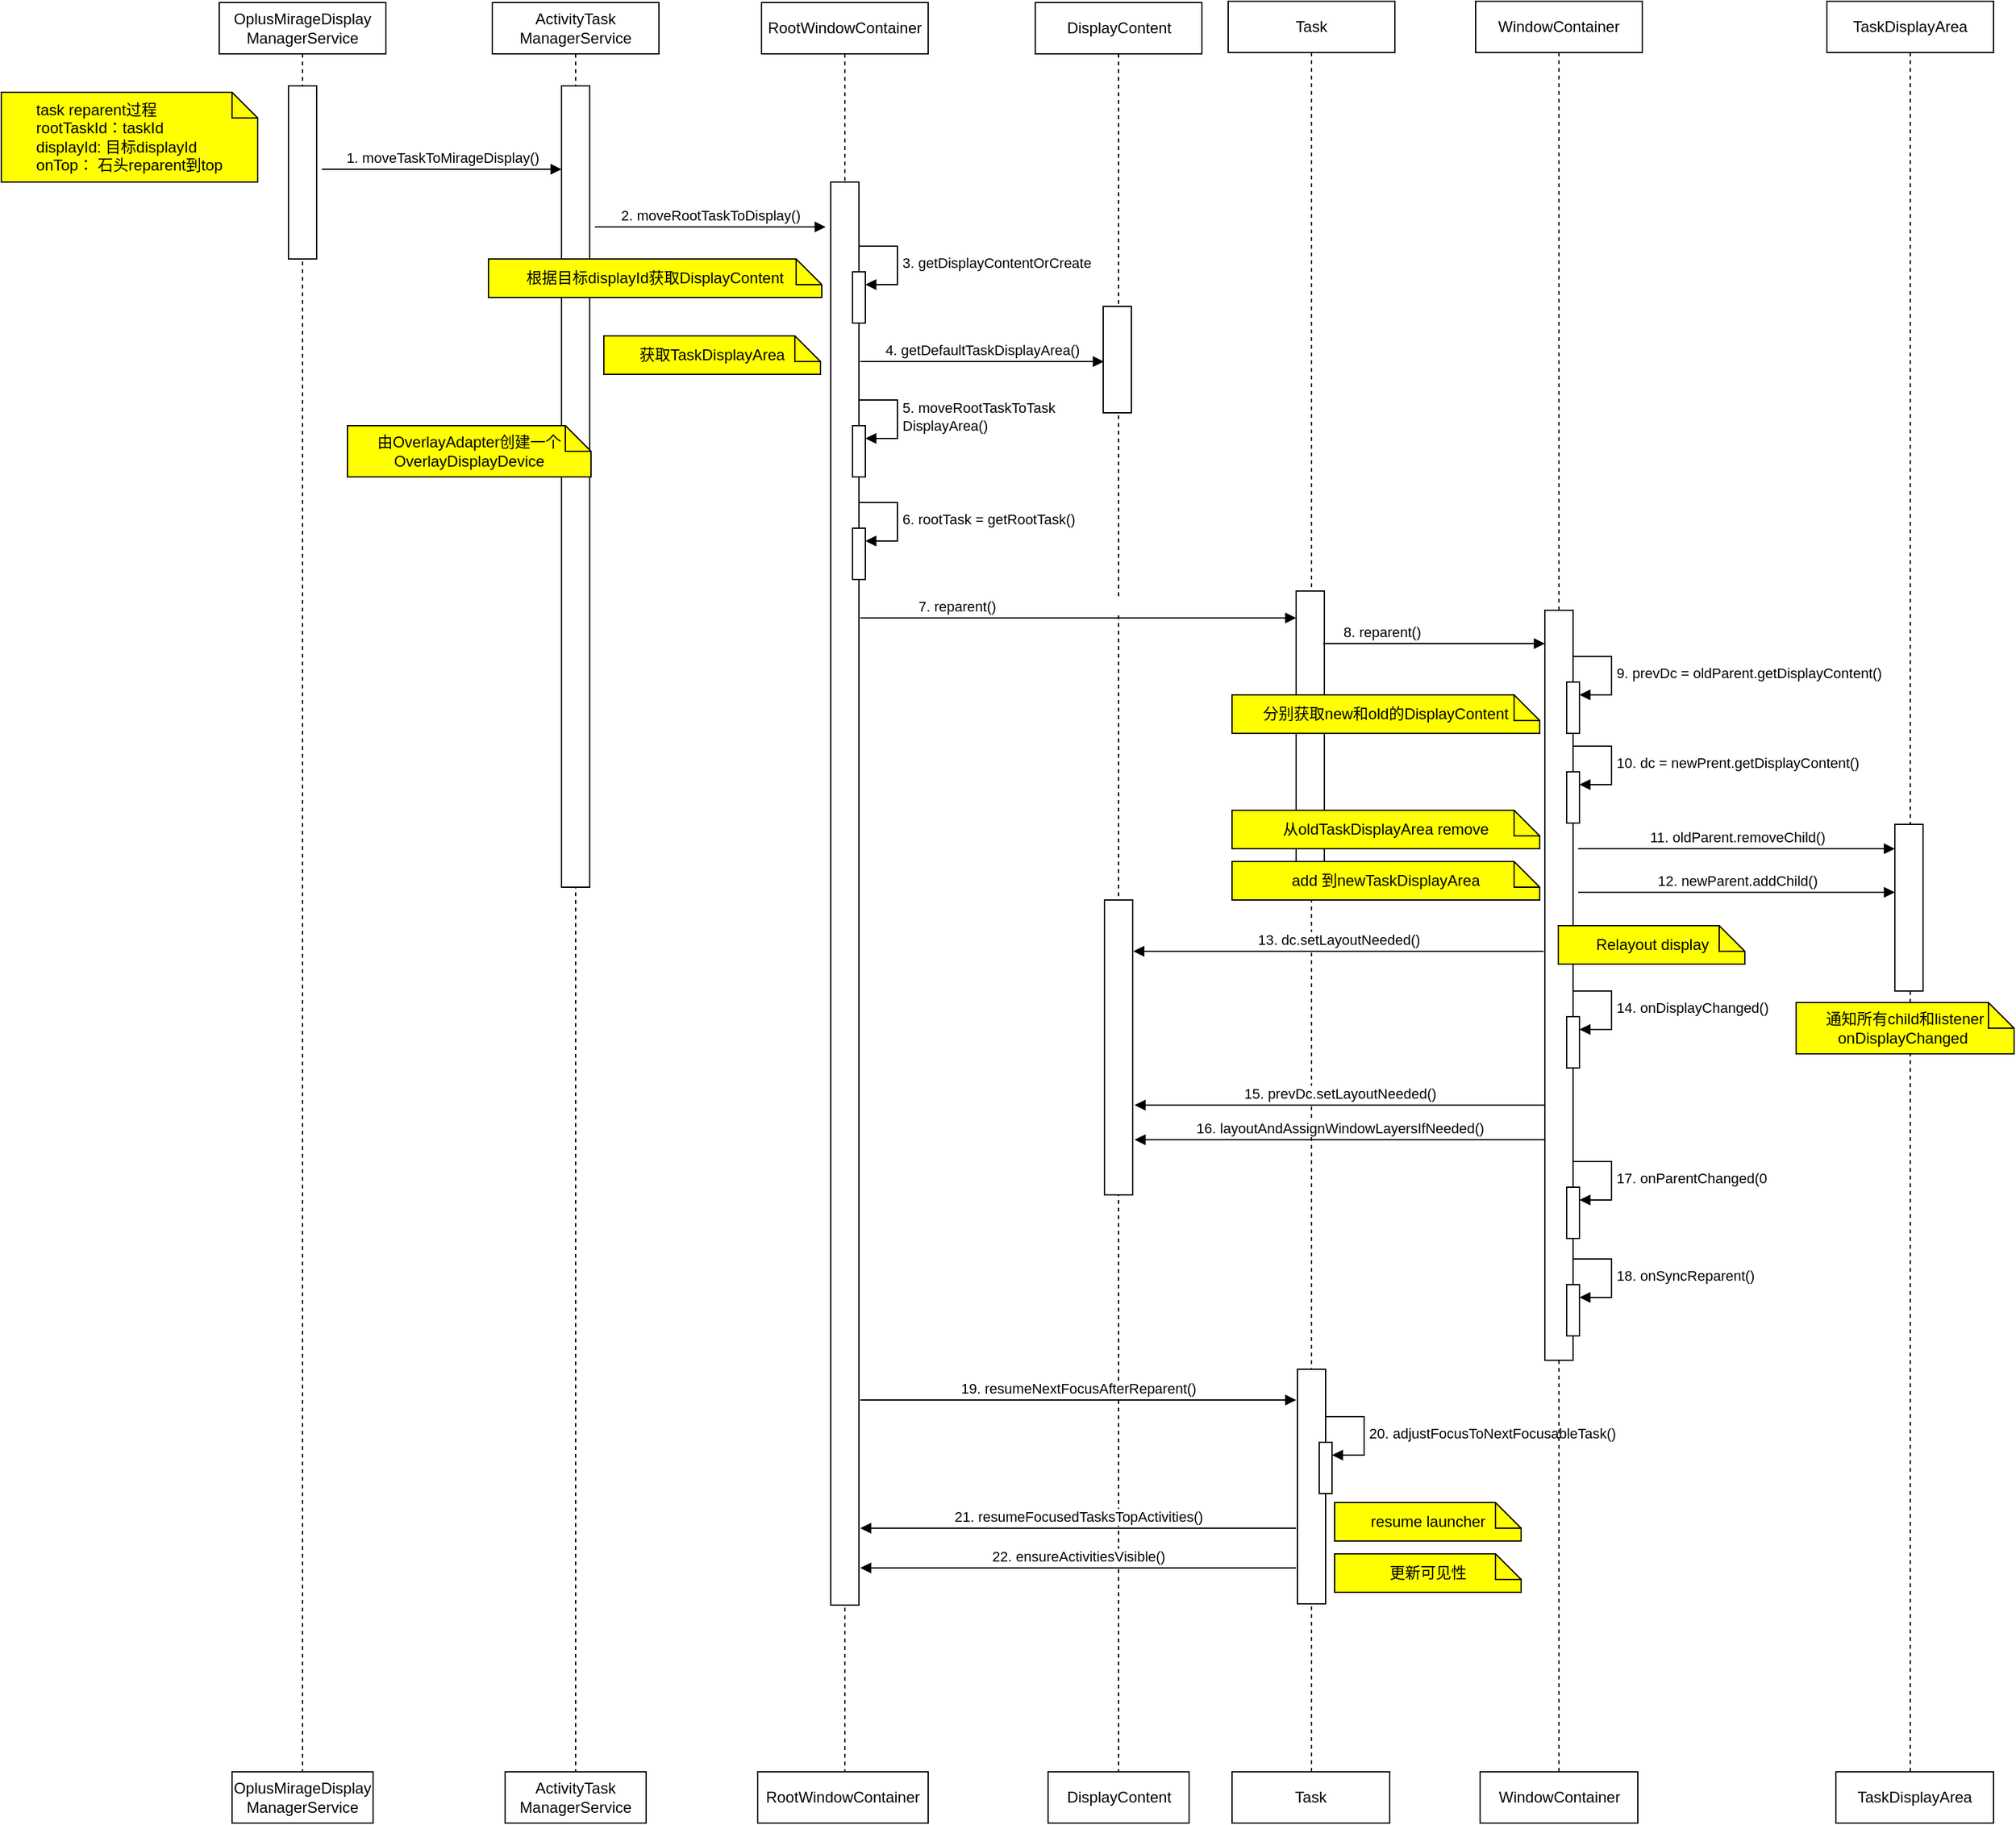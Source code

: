 <mxfile version="21.3.4" type="github">
  <diagram name="第 1 页" id="x-YtU6hJuup7pzEKdsCe">
    <mxGraphModel dx="1806" dy="543" grid="1" gridSize="10" guides="1" tooltips="1" connect="1" arrows="1" fold="1" page="1" pageScale="1" pageWidth="827" pageHeight="1169" math="0" shadow="0">
      <root>
        <mxCell id="0" />
        <mxCell id="1" parent="0" />
        <mxCell id="pRfiwhletkH-5ui5xrGc-1" value="OplusMirageDisplay&lt;br&gt;ManagerService" style="shape=umlLifeline;perimeter=lifelinePerimeter;whiteSpace=wrap;html=1;container=0;dropTarget=0;collapsible=0;recursiveResize=0;outlineConnect=0;portConstraint=eastwest;newEdgeStyle={&quot;edgeStyle&quot;:&quot;elbowEdgeStyle&quot;,&quot;elbow&quot;:&quot;vertical&quot;,&quot;curved&quot;:0,&quot;rounded&quot;:0};" parent="1" vertex="1">
          <mxGeometry x="40" y="20" width="130" height="1380" as="geometry" />
        </mxCell>
        <mxCell id="pRfiwhletkH-5ui5xrGc-2" value="" style="html=1;points=[];perimeter=orthogonalPerimeter;outlineConnect=0;targetShapes=umlLifeline;portConstraint=eastwest;newEdgeStyle={&quot;edgeStyle&quot;:&quot;elbowEdgeStyle&quot;,&quot;elbow&quot;:&quot;vertical&quot;,&quot;curved&quot;:0,&quot;rounded&quot;:0};" parent="pRfiwhletkH-5ui5xrGc-1" vertex="1">
          <mxGeometry x="54" y="65" width="22" height="135" as="geometry" />
        </mxCell>
        <mxCell id="pRfiwhletkH-5ui5xrGc-5" value="ActivityTask&lt;br style=&quot;border-color: var(--border-color);&quot;&gt;ManagerService" style="shape=umlLifeline;perimeter=lifelinePerimeter;whiteSpace=wrap;html=1;container=0;dropTarget=0;collapsible=0;recursiveResize=0;outlineConnect=0;portConstraint=eastwest;newEdgeStyle={&quot;edgeStyle&quot;:&quot;elbowEdgeStyle&quot;,&quot;elbow&quot;:&quot;vertical&quot;,&quot;curved&quot;:0,&quot;rounded&quot;:0};" parent="1" vertex="1">
          <mxGeometry x="253" y="20" width="130" height="1380" as="geometry" />
        </mxCell>
        <mxCell id="pRfiwhletkH-5ui5xrGc-6" value="" style="html=1;points=[];perimeter=orthogonalPerimeter;outlineConnect=0;targetShapes=umlLifeline;portConstraint=eastwest;newEdgeStyle={&quot;edgeStyle&quot;:&quot;elbowEdgeStyle&quot;,&quot;elbow&quot;:&quot;vertical&quot;,&quot;curved&quot;:0,&quot;rounded&quot;:0};" parent="pRfiwhletkH-5ui5xrGc-5" vertex="1">
          <mxGeometry x="54" y="65" width="22" height="625" as="geometry" />
        </mxCell>
        <mxCell id="pRfiwhletkH-5ui5xrGc-12" value="1. moveTaskToMirageDisplay()" style="html=1;verticalAlign=bottom;endArrow=block;edgeStyle=elbowEdgeStyle;elbow=vertical;curved=0;rounded=0;" parent="1" edge="1">
          <mxGeometry width="80" relative="1" as="geometry">
            <mxPoint x="120" y="150" as="sourcePoint" />
            <mxPoint x="307" y="150.034" as="targetPoint" />
          </mxGeometry>
        </mxCell>
        <mxCell id="pRfiwhletkH-5ui5xrGc-13" value="RootWindowContainer" style="shape=umlLifeline;perimeter=lifelinePerimeter;whiteSpace=wrap;html=1;container=0;dropTarget=0;collapsible=0;recursiveResize=0;outlineConnect=0;portConstraint=eastwest;newEdgeStyle={&quot;edgeStyle&quot;:&quot;elbowEdgeStyle&quot;,&quot;elbow&quot;:&quot;vertical&quot;,&quot;curved&quot;:0,&quot;rounded&quot;:0};" parent="1" vertex="1">
          <mxGeometry x="463" y="20" width="130" height="1380" as="geometry" />
        </mxCell>
        <mxCell id="pRfiwhletkH-5ui5xrGc-14" value="" style="html=1;points=[];perimeter=orthogonalPerimeter;outlineConnect=0;targetShapes=umlLifeline;portConstraint=eastwest;newEdgeStyle={&quot;edgeStyle&quot;:&quot;elbowEdgeStyle&quot;,&quot;elbow&quot;:&quot;vertical&quot;,&quot;curved&quot;:0,&quot;rounded&quot;:0};" parent="pRfiwhletkH-5ui5xrGc-13" vertex="1">
          <mxGeometry x="54" y="140" width="22" height="1110" as="geometry" />
        </mxCell>
        <mxCell id="pRfiwhletkH-5ui5xrGc-96" value="" style="html=1;points=[];perimeter=orthogonalPerimeter;outlineConnect=0;targetShapes=umlLifeline;portConstraint=eastwest;newEdgeStyle={&quot;edgeStyle&quot;:&quot;elbowEdgeStyle&quot;,&quot;elbow&quot;:&quot;vertical&quot;,&quot;curved&quot;:0,&quot;rounded&quot;:0};" parent="pRfiwhletkH-5ui5xrGc-13" vertex="1">
          <mxGeometry x="71" y="210" width="10" height="40" as="geometry" />
        </mxCell>
        <mxCell id="pRfiwhletkH-5ui5xrGc-97" value="3. getDisplayContentOrCreate" style="html=1;align=left;spacingLeft=2;endArrow=block;rounded=0;edgeStyle=orthogonalEdgeStyle;curved=0;rounded=0;" parent="pRfiwhletkH-5ui5xrGc-13" target="pRfiwhletkH-5ui5xrGc-96" edge="1">
          <mxGeometry relative="1" as="geometry">
            <mxPoint x="76" y="190" as="sourcePoint" />
            <Array as="points">
              <mxPoint x="106" y="220" />
            </Array>
          </mxGeometry>
        </mxCell>
        <mxCell id="pRfiwhletkH-5ui5xrGc-99" value="" style="html=1;points=[];perimeter=orthogonalPerimeter;outlineConnect=0;targetShapes=umlLifeline;portConstraint=eastwest;newEdgeStyle={&quot;edgeStyle&quot;:&quot;elbowEdgeStyle&quot;,&quot;elbow&quot;:&quot;vertical&quot;,&quot;curved&quot;:0,&quot;rounded&quot;:0};" parent="pRfiwhletkH-5ui5xrGc-13" vertex="1">
          <mxGeometry x="71" y="330" width="10" height="40" as="geometry" />
        </mxCell>
        <mxCell id="pRfiwhletkH-5ui5xrGc-100" value="5. moveRootTaskToTask&lt;br&gt;DisplayArea()" style="html=1;align=left;spacingLeft=2;endArrow=block;rounded=0;edgeStyle=orthogonalEdgeStyle;curved=0;rounded=0;" parent="pRfiwhletkH-5ui5xrGc-13" target="pRfiwhletkH-5ui5xrGc-99" edge="1">
          <mxGeometry relative="1" as="geometry">
            <mxPoint x="76" y="310" as="sourcePoint" />
            <Array as="points">
              <mxPoint x="106" y="340" />
            </Array>
          </mxGeometry>
        </mxCell>
        <mxCell id="pRfiwhletkH-5ui5xrGc-101" value="" style="html=1;points=[];perimeter=orthogonalPerimeter;outlineConnect=0;targetShapes=umlLifeline;portConstraint=eastwest;newEdgeStyle={&quot;edgeStyle&quot;:&quot;elbowEdgeStyle&quot;,&quot;elbow&quot;:&quot;vertical&quot;,&quot;curved&quot;:0,&quot;rounded&quot;:0};" parent="pRfiwhletkH-5ui5xrGc-13" vertex="1">
          <mxGeometry x="71" y="410" width="10" height="40" as="geometry" />
        </mxCell>
        <mxCell id="pRfiwhletkH-5ui5xrGc-102" value="6. rootTask = getRootTask()" style="html=1;align=left;spacingLeft=2;endArrow=block;rounded=0;edgeStyle=orthogonalEdgeStyle;curved=0;rounded=0;" parent="pRfiwhletkH-5ui5xrGc-13" target="pRfiwhletkH-5ui5xrGc-101" edge="1">
          <mxGeometry relative="1" as="geometry">
            <mxPoint x="76" y="390" as="sourcePoint" />
            <Array as="points">
              <mxPoint x="106" y="420" />
            </Array>
          </mxGeometry>
        </mxCell>
        <mxCell id="pRfiwhletkH-5ui5xrGc-15" value="2. moveRootTaskToDisplay()" style="html=1;verticalAlign=bottom;endArrow=block;edgeStyle=elbowEdgeStyle;elbow=vertical;curved=0;rounded=0;" parent="1" edge="1">
          <mxGeometry width="80" relative="1" as="geometry">
            <mxPoint x="333" y="195" as="sourcePoint" />
            <mxPoint x="513" y="195" as="targetPoint" />
          </mxGeometry>
        </mxCell>
        <mxCell id="pRfiwhletkH-5ui5xrGc-16" value="DisplayContent" style="shape=umlLifeline;perimeter=lifelinePerimeter;whiteSpace=wrap;html=1;container=0;dropTarget=0;collapsible=0;recursiveResize=0;outlineConnect=0;portConstraint=eastwest;newEdgeStyle={&quot;edgeStyle&quot;:&quot;elbowEdgeStyle&quot;,&quot;elbow&quot;:&quot;vertical&quot;,&quot;curved&quot;:0,&quot;rounded&quot;:0};" parent="1" vertex="1">
          <mxGeometry x="676.5" y="20" width="130" height="1380" as="geometry" />
        </mxCell>
        <mxCell id="pRfiwhletkH-5ui5xrGc-17" value="" style="html=1;points=[];perimeter=orthogonalPerimeter;outlineConnect=0;targetShapes=umlLifeline;portConstraint=eastwest;newEdgeStyle={&quot;edgeStyle&quot;:&quot;elbowEdgeStyle&quot;,&quot;elbow&quot;:&quot;vertical&quot;,&quot;curved&quot;:0,&quot;rounded&quot;:0};" parent="pRfiwhletkH-5ui5xrGc-16" vertex="1">
          <mxGeometry x="53" y="237" width="22" height="83" as="geometry" />
        </mxCell>
        <mxCell id="NJw8G5XCXLqOtin7p0dm-11" value="" style="html=1;points=[];perimeter=orthogonalPerimeter;outlineConnect=0;targetShapes=umlLifeline;portConstraint=eastwest;newEdgeStyle={&quot;edgeStyle&quot;:&quot;elbowEdgeStyle&quot;,&quot;elbow&quot;:&quot;vertical&quot;,&quot;curved&quot;:0,&quot;rounded&quot;:0};" vertex="1" parent="pRfiwhletkH-5ui5xrGc-16">
          <mxGeometry x="54" y="700" width="22" height="230" as="geometry" />
        </mxCell>
        <mxCell id="pRfiwhletkH-5ui5xrGc-46" value="Task&lt;br&gt;" style="shape=umlLifeline;perimeter=lifelinePerimeter;whiteSpace=wrap;html=1;container=0;dropTarget=0;collapsible=0;recursiveResize=0;outlineConnect=0;portConstraint=eastwest;newEdgeStyle={&quot;edgeStyle&quot;:&quot;elbowEdgeStyle&quot;,&quot;elbow&quot;:&quot;vertical&quot;,&quot;curved&quot;:0,&quot;rounded&quot;:0};" parent="1" vertex="1">
          <mxGeometry x="827" y="19" width="130" height="1381" as="geometry" />
        </mxCell>
        <mxCell id="pRfiwhletkH-5ui5xrGc-47" value="" style="html=1;points=[];perimeter=orthogonalPerimeter;outlineConnect=0;targetShapes=umlLifeline;portConstraint=eastwest;newEdgeStyle={&quot;edgeStyle&quot;:&quot;elbowEdgeStyle&quot;,&quot;elbow&quot;:&quot;vertical&quot;,&quot;curved&quot;:0,&quot;rounded&quot;:0};" parent="pRfiwhletkH-5ui5xrGc-46" vertex="1">
          <mxGeometry x="53" y="460" width="22" height="220" as="geometry" />
        </mxCell>
        <mxCell id="NJw8G5XCXLqOtin7p0dm-23" value="" style="html=1;points=[];perimeter=orthogonalPerimeter;outlineConnect=0;targetShapes=umlLifeline;portConstraint=eastwest;newEdgeStyle={&quot;edgeStyle&quot;:&quot;elbowEdgeStyle&quot;,&quot;elbow&quot;:&quot;vertical&quot;,&quot;curved&quot;:0,&quot;rounded&quot;:0};" vertex="1" parent="pRfiwhletkH-5ui5xrGc-46">
          <mxGeometry x="54" y="1067" width="22" height="183" as="geometry" />
        </mxCell>
        <mxCell id="NJw8G5XCXLqOtin7p0dm-26" value="" style="html=1;points=[];perimeter=orthogonalPerimeter;outlineConnect=0;targetShapes=umlLifeline;portConstraint=eastwest;newEdgeStyle={&quot;edgeStyle&quot;:&quot;elbowEdgeStyle&quot;,&quot;elbow&quot;:&quot;vertical&quot;,&quot;curved&quot;:0,&quot;rounded&quot;:0};" vertex="1" parent="pRfiwhletkH-5ui5xrGc-46">
          <mxGeometry x="71" y="1124" width="10" height="40" as="geometry" />
        </mxCell>
        <mxCell id="NJw8G5XCXLqOtin7p0dm-27" value="20. adjustFocusToNextFocusableTask()" style="html=1;align=left;spacingLeft=2;endArrow=block;rounded=0;edgeStyle=orthogonalEdgeStyle;curved=0;rounded=0;" edge="1" target="NJw8G5XCXLqOtin7p0dm-26" parent="pRfiwhletkH-5ui5xrGc-46">
          <mxGeometry relative="1" as="geometry">
            <mxPoint x="76" y="1104" as="sourcePoint" />
            <Array as="points">
              <mxPoint x="106" y="1134" />
            </Array>
          </mxGeometry>
        </mxCell>
        <mxCell id="pRfiwhletkH-5ui5xrGc-49" value="WindowContainer" style="shape=umlLifeline;perimeter=lifelinePerimeter;whiteSpace=wrap;html=1;container=0;dropTarget=0;collapsible=0;recursiveResize=0;outlineConnect=0;portConstraint=eastwest;newEdgeStyle={&quot;edgeStyle&quot;:&quot;elbowEdgeStyle&quot;,&quot;elbow&quot;:&quot;vertical&quot;,&quot;curved&quot;:0,&quot;rounded&quot;:0};" parent="1" vertex="1">
          <mxGeometry x="1020" y="19" width="130" height="1381" as="geometry" />
        </mxCell>
        <mxCell id="pRfiwhletkH-5ui5xrGc-50" value="" style="html=1;points=[];perimeter=orthogonalPerimeter;outlineConnect=0;targetShapes=umlLifeline;portConstraint=eastwest;newEdgeStyle={&quot;edgeStyle&quot;:&quot;elbowEdgeStyle&quot;,&quot;elbow&quot;:&quot;vertical&quot;,&quot;curved&quot;:0,&quot;rounded&quot;:0};" parent="pRfiwhletkH-5ui5xrGc-49" vertex="1">
          <mxGeometry x="54" y="475" width="22" height="585" as="geometry" />
        </mxCell>
        <mxCell id="NJw8G5XCXLqOtin7p0dm-3" value="" style="html=1;points=[];perimeter=orthogonalPerimeter;outlineConnect=0;targetShapes=umlLifeline;portConstraint=eastwest;newEdgeStyle={&quot;edgeStyle&quot;:&quot;elbowEdgeStyle&quot;,&quot;elbow&quot;:&quot;vertical&quot;,&quot;curved&quot;:0,&quot;rounded&quot;:0};" vertex="1" parent="pRfiwhletkH-5ui5xrGc-49">
          <mxGeometry x="71" y="531" width="10" height="40" as="geometry" />
        </mxCell>
        <mxCell id="NJw8G5XCXLqOtin7p0dm-4" value="9. prevDc = oldParent.getDisplayContent()" style="html=1;align=left;spacingLeft=2;endArrow=block;rounded=0;edgeStyle=orthogonalEdgeStyle;curved=0;rounded=0;" edge="1" target="NJw8G5XCXLqOtin7p0dm-3" parent="pRfiwhletkH-5ui5xrGc-49">
          <mxGeometry relative="1" as="geometry">
            <mxPoint x="76" y="511" as="sourcePoint" />
            <Array as="points">
              <mxPoint x="106" y="541" />
            </Array>
          </mxGeometry>
        </mxCell>
        <mxCell id="NJw8G5XCXLqOtin7p0dm-5" value="" style="html=1;points=[];perimeter=orthogonalPerimeter;outlineConnect=0;targetShapes=umlLifeline;portConstraint=eastwest;newEdgeStyle={&quot;edgeStyle&quot;:&quot;elbowEdgeStyle&quot;,&quot;elbow&quot;:&quot;vertical&quot;,&quot;curved&quot;:0,&quot;rounded&quot;:0};" vertex="1" parent="pRfiwhletkH-5ui5xrGc-49">
          <mxGeometry x="71" y="601" width="10" height="40" as="geometry" />
        </mxCell>
        <mxCell id="NJw8G5XCXLqOtin7p0dm-6" value="10. dc = newPrent.getDisplayContent()" style="html=1;align=left;spacingLeft=2;endArrow=block;rounded=0;edgeStyle=orthogonalEdgeStyle;curved=0;rounded=0;" edge="1" target="NJw8G5XCXLqOtin7p0dm-5" parent="pRfiwhletkH-5ui5xrGc-49">
          <mxGeometry relative="1" as="geometry">
            <mxPoint x="76" y="581" as="sourcePoint" />
            <Array as="points">
              <mxPoint x="106" y="611" />
            </Array>
          </mxGeometry>
        </mxCell>
        <mxCell id="NJw8G5XCXLqOtin7p0dm-14" value="" style="html=1;points=[];perimeter=orthogonalPerimeter;outlineConnect=0;targetShapes=umlLifeline;portConstraint=eastwest;newEdgeStyle={&quot;edgeStyle&quot;:&quot;elbowEdgeStyle&quot;,&quot;elbow&quot;:&quot;vertical&quot;,&quot;curved&quot;:0,&quot;rounded&quot;:0};" vertex="1" parent="pRfiwhletkH-5ui5xrGc-49">
          <mxGeometry x="71" y="792" width="10" height="40" as="geometry" />
        </mxCell>
        <mxCell id="NJw8G5XCXLqOtin7p0dm-15" value="14. onDisplayChanged()" style="html=1;align=left;spacingLeft=2;endArrow=block;rounded=0;edgeStyle=orthogonalEdgeStyle;curved=0;rounded=0;" edge="1" target="NJw8G5XCXLqOtin7p0dm-14" parent="pRfiwhletkH-5ui5xrGc-49">
          <mxGeometry relative="1" as="geometry">
            <mxPoint x="76" y="772" as="sourcePoint" />
            <Array as="points">
              <mxPoint x="106" y="802" />
            </Array>
          </mxGeometry>
        </mxCell>
        <mxCell id="NJw8G5XCXLqOtin7p0dm-19" value="" style="html=1;points=[];perimeter=orthogonalPerimeter;outlineConnect=0;targetShapes=umlLifeline;portConstraint=eastwest;newEdgeStyle={&quot;edgeStyle&quot;:&quot;elbowEdgeStyle&quot;,&quot;elbow&quot;:&quot;vertical&quot;,&quot;curved&quot;:0,&quot;rounded&quot;:0};" vertex="1" parent="pRfiwhletkH-5ui5xrGc-49">
          <mxGeometry x="71" y="925" width="10" height="40" as="geometry" />
        </mxCell>
        <mxCell id="NJw8G5XCXLqOtin7p0dm-20" value="17. onParentChanged(0" style="html=1;align=left;spacingLeft=2;endArrow=block;rounded=0;edgeStyle=orthogonalEdgeStyle;curved=0;rounded=0;" edge="1" target="NJw8G5XCXLqOtin7p0dm-19" parent="pRfiwhletkH-5ui5xrGc-49">
          <mxGeometry relative="1" as="geometry">
            <mxPoint x="76" y="905" as="sourcePoint" />
            <Array as="points">
              <mxPoint x="106" y="935" />
            </Array>
          </mxGeometry>
        </mxCell>
        <mxCell id="NJw8G5XCXLqOtin7p0dm-21" value="" style="html=1;points=[];perimeter=orthogonalPerimeter;outlineConnect=0;targetShapes=umlLifeline;portConstraint=eastwest;newEdgeStyle={&quot;edgeStyle&quot;:&quot;elbowEdgeStyle&quot;,&quot;elbow&quot;:&quot;vertical&quot;,&quot;curved&quot;:0,&quot;rounded&quot;:0};" vertex="1" parent="pRfiwhletkH-5ui5xrGc-49">
          <mxGeometry x="71" y="1001" width="10" height="40" as="geometry" />
        </mxCell>
        <mxCell id="NJw8G5XCXLqOtin7p0dm-22" value="18. onSyncReparent()" style="html=1;align=left;spacingLeft=2;endArrow=block;rounded=0;edgeStyle=orthogonalEdgeStyle;curved=0;rounded=0;" edge="1" target="NJw8G5XCXLqOtin7p0dm-21" parent="pRfiwhletkH-5ui5xrGc-49">
          <mxGeometry relative="1" as="geometry">
            <mxPoint x="76" y="981" as="sourcePoint" />
            <Array as="points">
              <mxPoint x="106" y="1011" />
            </Array>
          </mxGeometry>
        </mxCell>
        <mxCell id="pRfiwhletkH-5ui5xrGc-52" value="TaskDisplayArea" style="shape=umlLifeline;perimeter=lifelinePerimeter;whiteSpace=wrap;html=1;container=0;dropTarget=0;collapsible=0;recursiveResize=0;outlineConnect=0;portConstraint=eastwest;newEdgeStyle={&quot;edgeStyle&quot;:&quot;elbowEdgeStyle&quot;,&quot;elbow&quot;:&quot;vertical&quot;,&quot;curved&quot;:0,&quot;rounded&quot;:0};" parent="1" vertex="1">
          <mxGeometry x="1294" y="19" width="130" height="1381" as="geometry" />
        </mxCell>
        <mxCell id="pRfiwhletkH-5ui5xrGc-53" value="" style="html=1;points=[];perimeter=orthogonalPerimeter;outlineConnect=0;targetShapes=umlLifeline;portConstraint=eastwest;newEdgeStyle={&quot;edgeStyle&quot;:&quot;elbowEdgeStyle&quot;,&quot;elbow&quot;:&quot;vertical&quot;,&quot;curved&quot;:0,&quot;rounded&quot;:0};" parent="pRfiwhletkH-5ui5xrGc-52" vertex="1">
          <mxGeometry x="53" y="642" width="22" height="130" as="geometry" />
        </mxCell>
        <mxCell id="pRfiwhletkH-5ui5xrGc-56" value="&lt;div style=&quot;text-align: left;&quot;&gt;&lt;span style=&quot;background-color: initial;&quot;&gt;task reparent过程&lt;/span&gt;&lt;/div&gt;&lt;div style=&quot;text-align: left;&quot;&gt;&lt;span style=&quot;background-color: initial;&quot;&gt;rootTaskId：taskId&lt;/span&gt;&lt;/div&gt;&lt;div style=&quot;text-align: left;&quot;&gt;&lt;span style=&quot;background-color: initial;&quot;&gt;displayId: 目标displayId&lt;/span&gt;&lt;/div&gt;&lt;div style=&quot;text-align: left;&quot;&gt;onTop： 石头reparent到top&lt;/div&gt;" style="shape=note;size=20;whiteSpace=wrap;html=1;fillColor=#FFFF00;" parent="1" vertex="1">
          <mxGeometry x="-130" y="90" width="200" height="70" as="geometry" />
        </mxCell>
        <mxCell id="pRfiwhletkH-5ui5xrGc-57" value="&lt;div style=&quot;text-align: left;&quot;&gt;根据目标displayId获取DisplayContent&lt;/div&gt;" style="shape=note;size=20;whiteSpace=wrap;html=1;fillColor=#FFFF00;" parent="1" vertex="1">
          <mxGeometry x="250" y="220" width="260" height="30" as="geometry" />
        </mxCell>
        <mxCell id="pRfiwhletkH-5ui5xrGc-60" value="获取TaskDisplayArea" style="shape=note;size=20;whiteSpace=wrap;html=1;fillColor=#FFFF00;" parent="1" vertex="1">
          <mxGeometry x="340" y="280" width="169" height="30" as="geometry" />
        </mxCell>
        <mxCell id="pRfiwhletkH-5ui5xrGc-63" value="由OverlayAdapter创建一个&lt;br&gt;OverlayDisplayDevice" style="shape=note;size=20;whiteSpace=wrap;html=1;fillColor=#FFFF00;" parent="1" vertex="1">
          <mxGeometry x="140" y="350" width="190" height="40" as="geometry" />
        </mxCell>
        <mxCell id="pRfiwhletkH-5ui5xrGc-65" value="分别获取new和old的DisplayContent" style="shape=note;size=20;whiteSpace=wrap;html=1;fillColor=#FFFF00;" parent="1" vertex="1">
          <mxGeometry x="830" y="560" width="240" height="30" as="geometry" />
        </mxCell>
        <mxCell id="pRfiwhletkH-5ui5xrGc-85" value="OplusMirageDisplay&lt;br style=&quot;border-color: var(--border-color);&quot;&gt;ManagerService" style="html=1;whiteSpace=wrap;" parent="1" vertex="1">
          <mxGeometry x="50" y="1400" width="110" height="40" as="geometry" />
        </mxCell>
        <mxCell id="pRfiwhletkH-5ui5xrGc-86" value="ActivityTask&lt;br style=&quot;border-color: var(--border-color);&quot;&gt;ManagerService" style="html=1;whiteSpace=wrap;" parent="1" vertex="1">
          <mxGeometry x="263" y="1400" width="110" height="40" as="geometry" />
        </mxCell>
        <mxCell id="pRfiwhletkH-5ui5xrGc-87" value="RootWindowContainer" style="html=1;whiteSpace=wrap;" parent="1" vertex="1">
          <mxGeometry x="460" y="1400" width="133" height="40" as="geometry" />
        </mxCell>
        <mxCell id="pRfiwhletkH-5ui5xrGc-88" value="DisplayContent" style="html=1;whiteSpace=wrap;" parent="1" vertex="1">
          <mxGeometry x="686.5" y="1400" width="110" height="40" as="geometry" />
        </mxCell>
        <mxCell id="pRfiwhletkH-5ui5xrGc-89" value="Task" style="html=1;whiteSpace=wrap;" parent="1" vertex="1">
          <mxGeometry x="830" y="1400" width="123" height="40" as="geometry" />
        </mxCell>
        <mxCell id="pRfiwhletkH-5ui5xrGc-90" value="WindowContainer" style="html=1;whiteSpace=wrap;" parent="1" vertex="1">
          <mxGeometry x="1023.5" y="1400" width="123" height="40" as="geometry" />
        </mxCell>
        <mxCell id="pRfiwhletkH-5ui5xrGc-91" value="TaskDisplayArea" style="html=1;whiteSpace=wrap;" parent="1" vertex="1">
          <mxGeometry x="1301" y="1400" width="123" height="40" as="geometry" />
        </mxCell>
        <mxCell id="pRfiwhletkH-5ui5xrGc-98" value="4. getDefaultTaskDisplayArea()" style="html=1;verticalAlign=bottom;endArrow=block;edgeStyle=elbowEdgeStyle;elbow=vertical;curved=0;rounded=0;" parent="1" edge="1">
          <mxGeometry width="80" relative="1" as="geometry">
            <mxPoint x="540" y="300" as="sourcePoint" />
            <mxPoint x="730" y="300" as="targetPoint" />
          </mxGeometry>
        </mxCell>
        <mxCell id="NJw8G5XCXLqOtin7p0dm-1" value="7. reparent()&amp;nbsp; &amp;nbsp; &amp;nbsp; &amp;nbsp; &amp;nbsp; &amp;nbsp; &amp;nbsp; &amp;nbsp; &amp;nbsp; &amp;nbsp; &amp;nbsp; &amp;nbsp; &amp;nbsp; &amp;nbsp; &amp;nbsp; &amp;nbsp; &amp;nbsp; &amp;nbsp; &amp;nbsp; &amp;nbsp; &amp;nbsp; &amp;nbsp; &amp;nbsp; &amp;nbsp; &amp;nbsp; &amp;nbsp; &amp;nbsp; &amp;nbsp; &amp;nbsp; &amp;nbsp; &amp;nbsp;&amp;nbsp;" style="html=1;verticalAlign=bottom;endArrow=block;edgeStyle=elbowEdgeStyle;elbow=vertical;curved=0;rounded=0;" edge="1" parent="1">
          <mxGeometry width="80" relative="1" as="geometry">
            <mxPoint x="540" y="500" as="sourcePoint" />
            <mxPoint x="880" y="500" as="targetPoint" />
          </mxGeometry>
        </mxCell>
        <mxCell id="NJw8G5XCXLqOtin7p0dm-2" value="8. reparent()&amp;nbsp; &amp;nbsp; &amp;nbsp; &amp;nbsp; &amp;nbsp; &amp;nbsp; &amp;nbsp; &amp;nbsp; &amp;nbsp; &amp;nbsp; &amp;nbsp; &amp;nbsp; &amp;nbsp; &amp;nbsp;" style="html=1;verticalAlign=bottom;endArrow=block;edgeStyle=elbowEdgeStyle;elbow=vertical;curved=0;rounded=0;" edge="1" parent="1" target="pRfiwhletkH-5ui5xrGc-50">
          <mxGeometry width="80" relative="1" as="geometry">
            <mxPoint x="901" y="520" as="sourcePoint" />
            <mxPoint x="1241" y="520" as="targetPoint" />
          </mxGeometry>
        </mxCell>
        <mxCell id="NJw8G5XCXLqOtin7p0dm-7" value="11. oldParent.removeChild()" style="html=1;verticalAlign=bottom;endArrow=block;edgeStyle=elbowEdgeStyle;elbow=vertical;curved=0;rounded=0;" edge="1" parent="1" target="pRfiwhletkH-5ui5xrGc-53">
          <mxGeometry width="80" relative="1" as="geometry">
            <mxPoint x="1100" y="680" as="sourcePoint" />
            <mxPoint x="1340" y="680" as="targetPoint" />
          </mxGeometry>
        </mxCell>
        <mxCell id="NJw8G5XCXLqOtin7p0dm-8" value="从oldTaskDisplayArea remove" style="shape=note;size=20;whiteSpace=wrap;html=1;fillColor=#FFFF00;" vertex="1" parent="1">
          <mxGeometry x="830" y="650" width="240" height="30" as="geometry" />
        </mxCell>
        <mxCell id="NJw8G5XCXLqOtin7p0dm-9" value="12. newParent.addChild()" style="html=1;verticalAlign=bottom;endArrow=block;edgeStyle=elbowEdgeStyle;elbow=vertical;curved=0;rounded=0;" edge="1" parent="1">
          <mxGeometry width="80" relative="1" as="geometry">
            <mxPoint x="1100" y="714" as="sourcePoint" />
            <mxPoint x="1347" y="714" as="targetPoint" />
          </mxGeometry>
        </mxCell>
        <mxCell id="NJw8G5XCXLqOtin7p0dm-10" value="add 到newTaskDisplayArea" style="shape=note;size=20;whiteSpace=wrap;html=1;fillColor=#FFFF00;" vertex="1" parent="1">
          <mxGeometry x="830" y="690" width="240" height="30" as="geometry" />
        </mxCell>
        <mxCell id="NJw8G5XCXLqOtin7p0dm-12" value="13. dc.setLayoutNeeded()" style="html=1;verticalAlign=bottom;endArrow=block;edgeStyle=elbowEdgeStyle;elbow=vertical;curved=0;rounded=0;" edge="1" parent="1">
          <mxGeometry width="80" relative="1" as="geometry">
            <mxPoint x="1073" y="760" as="sourcePoint" />
            <mxPoint x="753" y="760" as="targetPoint" />
          </mxGeometry>
        </mxCell>
        <mxCell id="NJw8G5XCXLqOtin7p0dm-13" value="Relayout display" style="shape=note;size=20;whiteSpace=wrap;html=1;fillColor=#FFFF00;" vertex="1" parent="1">
          <mxGeometry x="1084.5" y="740" width="145.5" height="30" as="geometry" />
        </mxCell>
        <mxCell id="NJw8G5XCXLqOtin7p0dm-16" value="通知所有child和listener onDisplayChanged&amp;nbsp;" style="shape=note;size=20;whiteSpace=wrap;html=1;fillColor=#FFFF00;" vertex="1" parent="1">
          <mxGeometry x="1270" y="800" width="170" height="40" as="geometry" />
        </mxCell>
        <mxCell id="NJw8G5XCXLqOtin7p0dm-17" value="15. prevDc.setLayoutNeeded()" style="html=1;verticalAlign=bottom;endArrow=block;edgeStyle=elbowEdgeStyle;elbow=vertical;curved=0;rounded=0;" edge="1" parent="1">
          <mxGeometry width="80" relative="1" as="geometry">
            <mxPoint x="1074" y="880" as="sourcePoint" />
            <mxPoint x="754" y="880" as="targetPoint" />
          </mxGeometry>
        </mxCell>
        <mxCell id="NJw8G5XCXLqOtin7p0dm-18" value="16. layoutAndAssignWindowLayersIfNeeded()" style="html=1;verticalAlign=bottom;endArrow=block;edgeStyle=elbowEdgeStyle;elbow=vertical;curved=0;rounded=0;" edge="1" parent="1">
          <mxGeometry width="80" relative="1" as="geometry">
            <mxPoint x="1074" y="907" as="sourcePoint" />
            <mxPoint x="754" y="907" as="targetPoint" />
          </mxGeometry>
        </mxCell>
        <mxCell id="NJw8G5XCXLqOtin7p0dm-25" value="19. resumeNextFocusAfterReparent()" style="html=1;verticalAlign=bottom;endArrow=block;edgeStyle=elbowEdgeStyle;elbow=vertical;curved=0;rounded=0;" edge="1" parent="1">
          <mxGeometry width="80" relative="1" as="geometry">
            <mxPoint x="540" y="1110" as="sourcePoint" />
            <mxPoint x="880" y="1110" as="targetPoint" />
          </mxGeometry>
        </mxCell>
        <mxCell id="NJw8G5XCXLqOtin7p0dm-28" value="21. resumeFocusedTasksTopActivities()" style="html=1;verticalAlign=bottom;endArrow=block;edgeStyle=elbowEdgeStyle;elbow=vertical;curved=0;rounded=0;" edge="1" parent="1">
          <mxGeometry width="80" relative="1" as="geometry">
            <mxPoint x="880" y="1210" as="sourcePoint" />
            <mxPoint x="540" y="1210" as="targetPoint" />
          </mxGeometry>
        </mxCell>
        <mxCell id="NJw8G5XCXLqOtin7p0dm-29" value="22. ensureActivitiesVisible()" style="html=1;verticalAlign=bottom;endArrow=block;edgeStyle=elbowEdgeStyle;elbow=vertical;curved=0;rounded=0;" edge="1" parent="1">
          <mxGeometry width="80" relative="1" as="geometry">
            <mxPoint x="880" y="1241" as="sourcePoint" />
            <mxPoint x="540" y="1241" as="targetPoint" />
          </mxGeometry>
        </mxCell>
        <mxCell id="NJw8G5XCXLqOtin7p0dm-30" value="resume launcher" style="shape=note;size=20;whiteSpace=wrap;html=1;fillColor=#FFFF00;" vertex="1" parent="1">
          <mxGeometry x="910" y="1190" width="145.5" height="30" as="geometry" />
        </mxCell>
        <mxCell id="NJw8G5XCXLqOtin7p0dm-31" value="更新可见性" style="shape=note;size=20;whiteSpace=wrap;html=1;fillColor=#FFFF00;" vertex="1" parent="1">
          <mxGeometry x="910" y="1230" width="145.5" height="30" as="geometry" />
        </mxCell>
      </root>
    </mxGraphModel>
  </diagram>
</mxfile>
